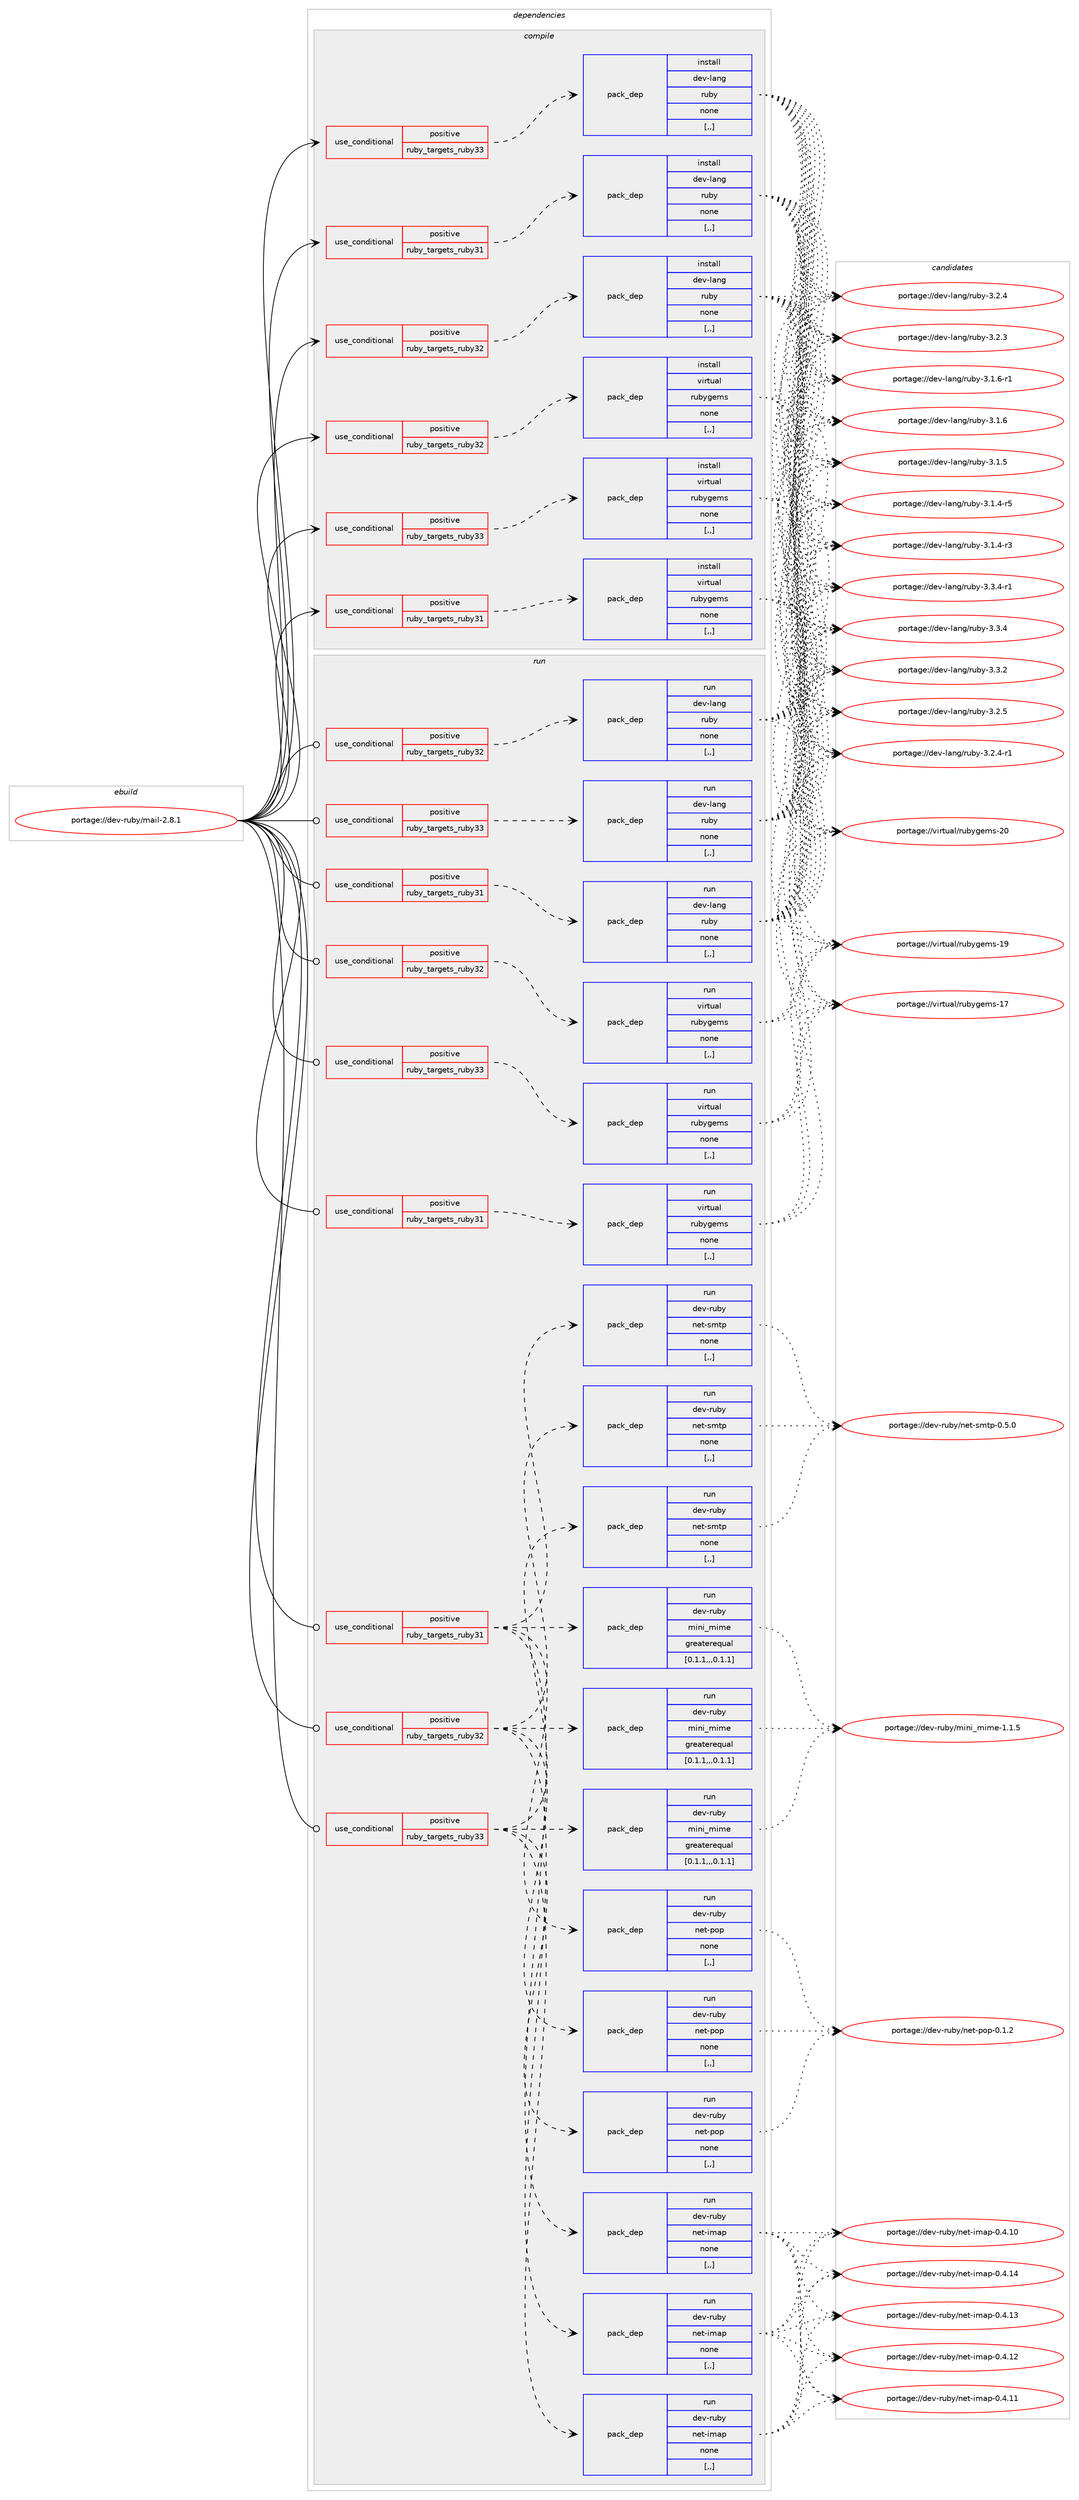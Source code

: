 digraph prolog {

# *************
# Graph options
# *************

newrank=true;
concentrate=true;
compound=true;
graph [rankdir=LR,fontname=Helvetica,fontsize=10,ranksep=1.5];#, ranksep=2.5, nodesep=0.2];
edge  [arrowhead=vee];
node  [fontname=Helvetica,fontsize=10];

# **********
# The ebuild
# **********

subgraph cluster_leftcol {
color=gray;
label=<<i>ebuild</i>>;
id [label="portage://dev-ruby/mail-2.8.1", color=red, width=4, href="../dev-ruby/mail-2.8.1.svg"];
}

# ****************
# The dependencies
# ****************

subgraph cluster_midcol {
color=gray;
label=<<i>dependencies</i>>;
subgraph cluster_compile {
fillcolor="#eeeeee";
style=filled;
label=<<i>compile</i>>;
subgraph cond50221 {
dependency189127 [label=<<TABLE BORDER="0" CELLBORDER="1" CELLSPACING="0" CELLPADDING="4"><TR><TD ROWSPAN="3" CELLPADDING="10">use_conditional</TD></TR><TR><TD>positive</TD></TR><TR><TD>ruby_targets_ruby31</TD></TR></TABLE>>, shape=none, color=red];
subgraph pack137568 {
dependency189128 [label=<<TABLE BORDER="0" CELLBORDER="1" CELLSPACING="0" CELLPADDING="4" WIDTH="220"><TR><TD ROWSPAN="6" CELLPADDING="30">pack_dep</TD></TR><TR><TD WIDTH="110">install</TD></TR><TR><TD>dev-lang</TD></TR><TR><TD>ruby</TD></TR><TR><TD>none</TD></TR><TR><TD>[,,]</TD></TR></TABLE>>, shape=none, color=blue];
}
dependency189127:e -> dependency189128:w [weight=20,style="dashed",arrowhead="vee"];
}
id:e -> dependency189127:w [weight=20,style="solid",arrowhead="vee"];
subgraph cond50222 {
dependency189129 [label=<<TABLE BORDER="0" CELLBORDER="1" CELLSPACING="0" CELLPADDING="4"><TR><TD ROWSPAN="3" CELLPADDING="10">use_conditional</TD></TR><TR><TD>positive</TD></TR><TR><TD>ruby_targets_ruby31</TD></TR></TABLE>>, shape=none, color=red];
subgraph pack137569 {
dependency189130 [label=<<TABLE BORDER="0" CELLBORDER="1" CELLSPACING="0" CELLPADDING="4" WIDTH="220"><TR><TD ROWSPAN="6" CELLPADDING="30">pack_dep</TD></TR><TR><TD WIDTH="110">install</TD></TR><TR><TD>virtual</TD></TR><TR><TD>rubygems</TD></TR><TR><TD>none</TD></TR><TR><TD>[,,]</TD></TR></TABLE>>, shape=none, color=blue];
}
dependency189129:e -> dependency189130:w [weight=20,style="dashed",arrowhead="vee"];
}
id:e -> dependency189129:w [weight=20,style="solid",arrowhead="vee"];
subgraph cond50223 {
dependency189131 [label=<<TABLE BORDER="0" CELLBORDER="1" CELLSPACING="0" CELLPADDING="4"><TR><TD ROWSPAN="3" CELLPADDING="10">use_conditional</TD></TR><TR><TD>positive</TD></TR><TR><TD>ruby_targets_ruby32</TD></TR></TABLE>>, shape=none, color=red];
subgraph pack137570 {
dependency189132 [label=<<TABLE BORDER="0" CELLBORDER="1" CELLSPACING="0" CELLPADDING="4" WIDTH="220"><TR><TD ROWSPAN="6" CELLPADDING="30">pack_dep</TD></TR><TR><TD WIDTH="110">install</TD></TR><TR><TD>dev-lang</TD></TR><TR><TD>ruby</TD></TR><TR><TD>none</TD></TR><TR><TD>[,,]</TD></TR></TABLE>>, shape=none, color=blue];
}
dependency189131:e -> dependency189132:w [weight=20,style="dashed",arrowhead="vee"];
}
id:e -> dependency189131:w [weight=20,style="solid",arrowhead="vee"];
subgraph cond50224 {
dependency189133 [label=<<TABLE BORDER="0" CELLBORDER="1" CELLSPACING="0" CELLPADDING="4"><TR><TD ROWSPAN="3" CELLPADDING="10">use_conditional</TD></TR><TR><TD>positive</TD></TR><TR><TD>ruby_targets_ruby32</TD></TR></TABLE>>, shape=none, color=red];
subgraph pack137571 {
dependency189134 [label=<<TABLE BORDER="0" CELLBORDER="1" CELLSPACING="0" CELLPADDING="4" WIDTH="220"><TR><TD ROWSPAN="6" CELLPADDING="30">pack_dep</TD></TR><TR><TD WIDTH="110">install</TD></TR><TR><TD>virtual</TD></TR><TR><TD>rubygems</TD></TR><TR><TD>none</TD></TR><TR><TD>[,,]</TD></TR></TABLE>>, shape=none, color=blue];
}
dependency189133:e -> dependency189134:w [weight=20,style="dashed",arrowhead="vee"];
}
id:e -> dependency189133:w [weight=20,style="solid",arrowhead="vee"];
subgraph cond50225 {
dependency189135 [label=<<TABLE BORDER="0" CELLBORDER="1" CELLSPACING="0" CELLPADDING="4"><TR><TD ROWSPAN="3" CELLPADDING="10">use_conditional</TD></TR><TR><TD>positive</TD></TR><TR><TD>ruby_targets_ruby33</TD></TR></TABLE>>, shape=none, color=red];
subgraph pack137572 {
dependency189136 [label=<<TABLE BORDER="0" CELLBORDER="1" CELLSPACING="0" CELLPADDING="4" WIDTH="220"><TR><TD ROWSPAN="6" CELLPADDING="30">pack_dep</TD></TR><TR><TD WIDTH="110">install</TD></TR><TR><TD>dev-lang</TD></TR><TR><TD>ruby</TD></TR><TR><TD>none</TD></TR><TR><TD>[,,]</TD></TR></TABLE>>, shape=none, color=blue];
}
dependency189135:e -> dependency189136:w [weight=20,style="dashed",arrowhead="vee"];
}
id:e -> dependency189135:w [weight=20,style="solid",arrowhead="vee"];
subgraph cond50226 {
dependency189137 [label=<<TABLE BORDER="0" CELLBORDER="1" CELLSPACING="0" CELLPADDING="4"><TR><TD ROWSPAN="3" CELLPADDING="10">use_conditional</TD></TR><TR><TD>positive</TD></TR><TR><TD>ruby_targets_ruby33</TD></TR></TABLE>>, shape=none, color=red];
subgraph pack137573 {
dependency189138 [label=<<TABLE BORDER="0" CELLBORDER="1" CELLSPACING="0" CELLPADDING="4" WIDTH="220"><TR><TD ROWSPAN="6" CELLPADDING="30">pack_dep</TD></TR><TR><TD WIDTH="110">install</TD></TR><TR><TD>virtual</TD></TR><TR><TD>rubygems</TD></TR><TR><TD>none</TD></TR><TR><TD>[,,]</TD></TR></TABLE>>, shape=none, color=blue];
}
dependency189137:e -> dependency189138:w [weight=20,style="dashed",arrowhead="vee"];
}
id:e -> dependency189137:w [weight=20,style="solid",arrowhead="vee"];
}
subgraph cluster_compileandrun {
fillcolor="#eeeeee";
style=filled;
label=<<i>compile and run</i>>;
}
subgraph cluster_run {
fillcolor="#eeeeee";
style=filled;
label=<<i>run</i>>;
subgraph cond50227 {
dependency189139 [label=<<TABLE BORDER="0" CELLBORDER="1" CELLSPACING="0" CELLPADDING="4"><TR><TD ROWSPAN="3" CELLPADDING="10">use_conditional</TD></TR><TR><TD>positive</TD></TR><TR><TD>ruby_targets_ruby31</TD></TR></TABLE>>, shape=none, color=red];
subgraph pack137574 {
dependency189140 [label=<<TABLE BORDER="0" CELLBORDER="1" CELLSPACING="0" CELLPADDING="4" WIDTH="220"><TR><TD ROWSPAN="6" CELLPADDING="30">pack_dep</TD></TR><TR><TD WIDTH="110">run</TD></TR><TR><TD>dev-lang</TD></TR><TR><TD>ruby</TD></TR><TR><TD>none</TD></TR><TR><TD>[,,]</TD></TR></TABLE>>, shape=none, color=blue];
}
dependency189139:e -> dependency189140:w [weight=20,style="dashed",arrowhead="vee"];
}
id:e -> dependency189139:w [weight=20,style="solid",arrowhead="odot"];
subgraph cond50228 {
dependency189141 [label=<<TABLE BORDER="0" CELLBORDER="1" CELLSPACING="0" CELLPADDING="4"><TR><TD ROWSPAN="3" CELLPADDING="10">use_conditional</TD></TR><TR><TD>positive</TD></TR><TR><TD>ruby_targets_ruby31</TD></TR></TABLE>>, shape=none, color=red];
subgraph pack137575 {
dependency189142 [label=<<TABLE BORDER="0" CELLBORDER="1" CELLSPACING="0" CELLPADDING="4" WIDTH="220"><TR><TD ROWSPAN="6" CELLPADDING="30">pack_dep</TD></TR><TR><TD WIDTH="110">run</TD></TR><TR><TD>dev-ruby</TD></TR><TR><TD>mini_mime</TD></TR><TR><TD>greaterequal</TD></TR><TR><TD>[0.1.1,,,0.1.1]</TD></TR></TABLE>>, shape=none, color=blue];
}
dependency189141:e -> dependency189142:w [weight=20,style="dashed",arrowhead="vee"];
subgraph pack137576 {
dependency189143 [label=<<TABLE BORDER="0" CELLBORDER="1" CELLSPACING="0" CELLPADDING="4" WIDTH="220"><TR><TD ROWSPAN="6" CELLPADDING="30">pack_dep</TD></TR><TR><TD WIDTH="110">run</TD></TR><TR><TD>dev-ruby</TD></TR><TR><TD>net-imap</TD></TR><TR><TD>none</TD></TR><TR><TD>[,,]</TD></TR></TABLE>>, shape=none, color=blue];
}
dependency189141:e -> dependency189143:w [weight=20,style="dashed",arrowhead="vee"];
subgraph pack137577 {
dependency189144 [label=<<TABLE BORDER="0" CELLBORDER="1" CELLSPACING="0" CELLPADDING="4" WIDTH="220"><TR><TD ROWSPAN="6" CELLPADDING="30">pack_dep</TD></TR><TR><TD WIDTH="110">run</TD></TR><TR><TD>dev-ruby</TD></TR><TR><TD>net-pop</TD></TR><TR><TD>none</TD></TR><TR><TD>[,,]</TD></TR></TABLE>>, shape=none, color=blue];
}
dependency189141:e -> dependency189144:w [weight=20,style="dashed",arrowhead="vee"];
subgraph pack137578 {
dependency189145 [label=<<TABLE BORDER="0" CELLBORDER="1" CELLSPACING="0" CELLPADDING="4" WIDTH="220"><TR><TD ROWSPAN="6" CELLPADDING="30">pack_dep</TD></TR><TR><TD WIDTH="110">run</TD></TR><TR><TD>dev-ruby</TD></TR><TR><TD>net-smtp</TD></TR><TR><TD>none</TD></TR><TR><TD>[,,]</TD></TR></TABLE>>, shape=none, color=blue];
}
dependency189141:e -> dependency189145:w [weight=20,style="dashed",arrowhead="vee"];
}
id:e -> dependency189141:w [weight=20,style="solid",arrowhead="odot"];
subgraph cond50229 {
dependency189146 [label=<<TABLE BORDER="0" CELLBORDER="1" CELLSPACING="0" CELLPADDING="4"><TR><TD ROWSPAN="3" CELLPADDING="10">use_conditional</TD></TR><TR><TD>positive</TD></TR><TR><TD>ruby_targets_ruby31</TD></TR></TABLE>>, shape=none, color=red];
subgraph pack137579 {
dependency189147 [label=<<TABLE BORDER="0" CELLBORDER="1" CELLSPACING="0" CELLPADDING="4" WIDTH="220"><TR><TD ROWSPAN="6" CELLPADDING="30">pack_dep</TD></TR><TR><TD WIDTH="110">run</TD></TR><TR><TD>virtual</TD></TR><TR><TD>rubygems</TD></TR><TR><TD>none</TD></TR><TR><TD>[,,]</TD></TR></TABLE>>, shape=none, color=blue];
}
dependency189146:e -> dependency189147:w [weight=20,style="dashed",arrowhead="vee"];
}
id:e -> dependency189146:w [weight=20,style="solid",arrowhead="odot"];
subgraph cond50230 {
dependency189148 [label=<<TABLE BORDER="0" CELLBORDER="1" CELLSPACING="0" CELLPADDING="4"><TR><TD ROWSPAN="3" CELLPADDING="10">use_conditional</TD></TR><TR><TD>positive</TD></TR><TR><TD>ruby_targets_ruby32</TD></TR></TABLE>>, shape=none, color=red];
subgraph pack137580 {
dependency189149 [label=<<TABLE BORDER="0" CELLBORDER="1" CELLSPACING="0" CELLPADDING="4" WIDTH="220"><TR><TD ROWSPAN="6" CELLPADDING="30">pack_dep</TD></TR><TR><TD WIDTH="110">run</TD></TR><TR><TD>dev-lang</TD></TR><TR><TD>ruby</TD></TR><TR><TD>none</TD></TR><TR><TD>[,,]</TD></TR></TABLE>>, shape=none, color=blue];
}
dependency189148:e -> dependency189149:w [weight=20,style="dashed",arrowhead="vee"];
}
id:e -> dependency189148:w [weight=20,style="solid",arrowhead="odot"];
subgraph cond50231 {
dependency189150 [label=<<TABLE BORDER="0" CELLBORDER="1" CELLSPACING="0" CELLPADDING="4"><TR><TD ROWSPAN="3" CELLPADDING="10">use_conditional</TD></TR><TR><TD>positive</TD></TR><TR><TD>ruby_targets_ruby32</TD></TR></TABLE>>, shape=none, color=red];
subgraph pack137581 {
dependency189151 [label=<<TABLE BORDER="0" CELLBORDER="1" CELLSPACING="0" CELLPADDING="4" WIDTH="220"><TR><TD ROWSPAN="6" CELLPADDING="30">pack_dep</TD></TR><TR><TD WIDTH="110">run</TD></TR><TR><TD>dev-ruby</TD></TR><TR><TD>mini_mime</TD></TR><TR><TD>greaterequal</TD></TR><TR><TD>[0.1.1,,,0.1.1]</TD></TR></TABLE>>, shape=none, color=blue];
}
dependency189150:e -> dependency189151:w [weight=20,style="dashed",arrowhead="vee"];
subgraph pack137582 {
dependency189152 [label=<<TABLE BORDER="0" CELLBORDER="1" CELLSPACING="0" CELLPADDING="4" WIDTH="220"><TR><TD ROWSPAN="6" CELLPADDING="30">pack_dep</TD></TR><TR><TD WIDTH="110">run</TD></TR><TR><TD>dev-ruby</TD></TR><TR><TD>net-imap</TD></TR><TR><TD>none</TD></TR><TR><TD>[,,]</TD></TR></TABLE>>, shape=none, color=blue];
}
dependency189150:e -> dependency189152:w [weight=20,style="dashed",arrowhead="vee"];
subgraph pack137583 {
dependency189153 [label=<<TABLE BORDER="0" CELLBORDER="1" CELLSPACING="0" CELLPADDING="4" WIDTH="220"><TR><TD ROWSPAN="6" CELLPADDING="30">pack_dep</TD></TR><TR><TD WIDTH="110">run</TD></TR><TR><TD>dev-ruby</TD></TR><TR><TD>net-pop</TD></TR><TR><TD>none</TD></TR><TR><TD>[,,]</TD></TR></TABLE>>, shape=none, color=blue];
}
dependency189150:e -> dependency189153:w [weight=20,style="dashed",arrowhead="vee"];
subgraph pack137584 {
dependency189154 [label=<<TABLE BORDER="0" CELLBORDER="1" CELLSPACING="0" CELLPADDING="4" WIDTH="220"><TR><TD ROWSPAN="6" CELLPADDING="30">pack_dep</TD></TR><TR><TD WIDTH="110">run</TD></TR><TR><TD>dev-ruby</TD></TR><TR><TD>net-smtp</TD></TR><TR><TD>none</TD></TR><TR><TD>[,,]</TD></TR></TABLE>>, shape=none, color=blue];
}
dependency189150:e -> dependency189154:w [weight=20,style="dashed",arrowhead="vee"];
}
id:e -> dependency189150:w [weight=20,style="solid",arrowhead="odot"];
subgraph cond50232 {
dependency189155 [label=<<TABLE BORDER="0" CELLBORDER="1" CELLSPACING="0" CELLPADDING="4"><TR><TD ROWSPAN="3" CELLPADDING="10">use_conditional</TD></TR><TR><TD>positive</TD></TR><TR><TD>ruby_targets_ruby32</TD></TR></TABLE>>, shape=none, color=red];
subgraph pack137585 {
dependency189156 [label=<<TABLE BORDER="0" CELLBORDER="1" CELLSPACING="0" CELLPADDING="4" WIDTH="220"><TR><TD ROWSPAN="6" CELLPADDING="30">pack_dep</TD></TR><TR><TD WIDTH="110">run</TD></TR><TR><TD>virtual</TD></TR><TR><TD>rubygems</TD></TR><TR><TD>none</TD></TR><TR><TD>[,,]</TD></TR></TABLE>>, shape=none, color=blue];
}
dependency189155:e -> dependency189156:w [weight=20,style="dashed",arrowhead="vee"];
}
id:e -> dependency189155:w [weight=20,style="solid",arrowhead="odot"];
subgraph cond50233 {
dependency189157 [label=<<TABLE BORDER="0" CELLBORDER="1" CELLSPACING="0" CELLPADDING="4"><TR><TD ROWSPAN="3" CELLPADDING="10">use_conditional</TD></TR><TR><TD>positive</TD></TR><TR><TD>ruby_targets_ruby33</TD></TR></TABLE>>, shape=none, color=red];
subgraph pack137586 {
dependency189158 [label=<<TABLE BORDER="0" CELLBORDER="1" CELLSPACING="0" CELLPADDING="4" WIDTH="220"><TR><TD ROWSPAN="6" CELLPADDING="30">pack_dep</TD></TR><TR><TD WIDTH="110">run</TD></TR><TR><TD>dev-lang</TD></TR><TR><TD>ruby</TD></TR><TR><TD>none</TD></TR><TR><TD>[,,]</TD></TR></TABLE>>, shape=none, color=blue];
}
dependency189157:e -> dependency189158:w [weight=20,style="dashed",arrowhead="vee"];
}
id:e -> dependency189157:w [weight=20,style="solid",arrowhead="odot"];
subgraph cond50234 {
dependency189159 [label=<<TABLE BORDER="0" CELLBORDER="1" CELLSPACING="0" CELLPADDING="4"><TR><TD ROWSPAN="3" CELLPADDING="10">use_conditional</TD></TR><TR><TD>positive</TD></TR><TR><TD>ruby_targets_ruby33</TD></TR></TABLE>>, shape=none, color=red];
subgraph pack137587 {
dependency189160 [label=<<TABLE BORDER="0" CELLBORDER="1" CELLSPACING="0" CELLPADDING="4" WIDTH="220"><TR><TD ROWSPAN="6" CELLPADDING="30">pack_dep</TD></TR><TR><TD WIDTH="110">run</TD></TR><TR><TD>dev-ruby</TD></TR><TR><TD>mini_mime</TD></TR><TR><TD>greaterequal</TD></TR><TR><TD>[0.1.1,,,0.1.1]</TD></TR></TABLE>>, shape=none, color=blue];
}
dependency189159:e -> dependency189160:w [weight=20,style="dashed",arrowhead="vee"];
subgraph pack137588 {
dependency189161 [label=<<TABLE BORDER="0" CELLBORDER="1" CELLSPACING="0" CELLPADDING="4" WIDTH="220"><TR><TD ROWSPAN="6" CELLPADDING="30">pack_dep</TD></TR><TR><TD WIDTH="110">run</TD></TR><TR><TD>dev-ruby</TD></TR><TR><TD>net-imap</TD></TR><TR><TD>none</TD></TR><TR><TD>[,,]</TD></TR></TABLE>>, shape=none, color=blue];
}
dependency189159:e -> dependency189161:w [weight=20,style="dashed",arrowhead="vee"];
subgraph pack137589 {
dependency189162 [label=<<TABLE BORDER="0" CELLBORDER="1" CELLSPACING="0" CELLPADDING="4" WIDTH="220"><TR><TD ROWSPAN="6" CELLPADDING="30">pack_dep</TD></TR><TR><TD WIDTH="110">run</TD></TR><TR><TD>dev-ruby</TD></TR><TR><TD>net-pop</TD></TR><TR><TD>none</TD></TR><TR><TD>[,,]</TD></TR></TABLE>>, shape=none, color=blue];
}
dependency189159:e -> dependency189162:w [weight=20,style="dashed",arrowhead="vee"];
subgraph pack137590 {
dependency189163 [label=<<TABLE BORDER="0" CELLBORDER="1" CELLSPACING="0" CELLPADDING="4" WIDTH="220"><TR><TD ROWSPAN="6" CELLPADDING="30">pack_dep</TD></TR><TR><TD WIDTH="110">run</TD></TR><TR><TD>dev-ruby</TD></TR><TR><TD>net-smtp</TD></TR><TR><TD>none</TD></TR><TR><TD>[,,]</TD></TR></TABLE>>, shape=none, color=blue];
}
dependency189159:e -> dependency189163:w [weight=20,style="dashed",arrowhead="vee"];
}
id:e -> dependency189159:w [weight=20,style="solid",arrowhead="odot"];
subgraph cond50235 {
dependency189164 [label=<<TABLE BORDER="0" CELLBORDER="1" CELLSPACING="0" CELLPADDING="4"><TR><TD ROWSPAN="3" CELLPADDING="10">use_conditional</TD></TR><TR><TD>positive</TD></TR><TR><TD>ruby_targets_ruby33</TD></TR></TABLE>>, shape=none, color=red];
subgraph pack137591 {
dependency189165 [label=<<TABLE BORDER="0" CELLBORDER="1" CELLSPACING="0" CELLPADDING="4" WIDTH="220"><TR><TD ROWSPAN="6" CELLPADDING="30">pack_dep</TD></TR><TR><TD WIDTH="110">run</TD></TR><TR><TD>virtual</TD></TR><TR><TD>rubygems</TD></TR><TR><TD>none</TD></TR><TR><TD>[,,]</TD></TR></TABLE>>, shape=none, color=blue];
}
dependency189164:e -> dependency189165:w [weight=20,style="dashed",arrowhead="vee"];
}
id:e -> dependency189164:w [weight=20,style="solid",arrowhead="odot"];
}
}

# **************
# The candidates
# **************

subgraph cluster_choices {
rank=same;
color=gray;
label=<<i>candidates</i>>;

subgraph choice137568 {
color=black;
nodesep=1;
choice100101118451089711010347114117981214551465146524511449 [label="portage://dev-lang/ruby-3.3.4-r1", color=red, width=4,href="../dev-lang/ruby-3.3.4-r1.svg"];
choice10010111845108971101034711411798121455146514652 [label="portage://dev-lang/ruby-3.3.4", color=red, width=4,href="../dev-lang/ruby-3.3.4.svg"];
choice10010111845108971101034711411798121455146514650 [label="portage://dev-lang/ruby-3.3.2", color=red, width=4,href="../dev-lang/ruby-3.3.2.svg"];
choice10010111845108971101034711411798121455146504653 [label="portage://dev-lang/ruby-3.2.5", color=red, width=4,href="../dev-lang/ruby-3.2.5.svg"];
choice100101118451089711010347114117981214551465046524511449 [label="portage://dev-lang/ruby-3.2.4-r1", color=red, width=4,href="../dev-lang/ruby-3.2.4-r1.svg"];
choice10010111845108971101034711411798121455146504652 [label="portage://dev-lang/ruby-3.2.4", color=red, width=4,href="../dev-lang/ruby-3.2.4.svg"];
choice10010111845108971101034711411798121455146504651 [label="portage://dev-lang/ruby-3.2.3", color=red, width=4,href="../dev-lang/ruby-3.2.3.svg"];
choice100101118451089711010347114117981214551464946544511449 [label="portage://dev-lang/ruby-3.1.6-r1", color=red, width=4,href="../dev-lang/ruby-3.1.6-r1.svg"];
choice10010111845108971101034711411798121455146494654 [label="portage://dev-lang/ruby-3.1.6", color=red, width=4,href="../dev-lang/ruby-3.1.6.svg"];
choice10010111845108971101034711411798121455146494653 [label="portage://dev-lang/ruby-3.1.5", color=red, width=4,href="../dev-lang/ruby-3.1.5.svg"];
choice100101118451089711010347114117981214551464946524511453 [label="portage://dev-lang/ruby-3.1.4-r5", color=red, width=4,href="../dev-lang/ruby-3.1.4-r5.svg"];
choice100101118451089711010347114117981214551464946524511451 [label="portage://dev-lang/ruby-3.1.4-r3", color=red, width=4,href="../dev-lang/ruby-3.1.4-r3.svg"];
dependency189128:e -> choice100101118451089711010347114117981214551465146524511449:w [style=dotted,weight="100"];
dependency189128:e -> choice10010111845108971101034711411798121455146514652:w [style=dotted,weight="100"];
dependency189128:e -> choice10010111845108971101034711411798121455146514650:w [style=dotted,weight="100"];
dependency189128:e -> choice10010111845108971101034711411798121455146504653:w [style=dotted,weight="100"];
dependency189128:e -> choice100101118451089711010347114117981214551465046524511449:w [style=dotted,weight="100"];
dependency189128:e -> choice10010111845108971101034711411798121455146504652:w [style=dotted,weight="100"];
dependency189128:e -> choice10010111845108971101034711411798121455146504651:w [style=dotted,weight="100"];
dependency189128:e -> choice100101118451089711010347114117981214551464946544511449:w [style=dotted,weight="100"];
dependency189128:e -> choice10010111845108971101034711411798121455146494654:w [style=dotted,weight="100"];
dependency189128:e -> choice10010111845108971101034711411798121455146494653:w [style=dotted,weight="100"];
dependency189128:e -> choice100101118451089711010347114117981214551464946524511453:w [style=dotted,weight="100"];
dependency189128:e -> choice100101118451089711010347114117981214551464946524511451:w [style=dotted,weight="100"];
}
subgraph choice137569 {
color=black;
nodesep=1;
choice118105114116117971084711411798121103101109115455048 [label="portage://virtual/rubygems-20", color=red, width=4,href="../virtual/rubygems-20.svg"];
choice118105114116117971084711411798121103101109115454957 [label="portage://virtual/rubygems-19", color=red, width=4,href="../virtual/rubygems-19.svg"];
choice118105114116117971084711411798121103101109115454955 [label="portage://virtual/rubygems-17", color=red, width=4,href="../virtual/rubygems-17.svg"];
dependency189130:e -> choice118105114116117971084711411798121103101109115455048:w [style=dotted,weight="100"];
dependency189130:e -> choice118105114116117971084711411798121103101109115454957:w [style=dotted,weight="100"];
dependency189130:e -> choice118105114116117971084711411798121103101109115454955:w [style=dotted,weight="100"];
}
subgraph choice137570 {
color=black;
nodesep=1;
choice100101118451089711010347114117981214551465146524511449 [label="portage://dev-lang/ruby-3.3.4-r1", color=red, width=4,href="../dev-lang/ruby-3.3.4-r1.svg"];
choice10010111845108971101034711411798121455146514652 [label="portage://dev-lang/ruby-3.3.4", color=red, width=4,href="../dev-lang/ruby-3.3.4.svg"];
choice10010111845108971101034711411798121455146514650 [label="portage://dev-lang/ruby-3.3.2", color=red, width=4,href="../dev-lang/ruby-3.3.2.svg"];
choice10010111845108971101034711411798121455146504653 [label="portage://dev-lang/ruby-3.2.5", color=red, width=4,href="../dev-lang/ruby-3.2.5.svg"];
choice100101118451089711010347114117981214551465046524511449 [label="portage://dev-lang/ruby-3.2.4-r1", color=red, width=4,href="../dev-lang/ruby-3.2.4-r1.svg"];
choice10010111845108971101034711411798121455146504652 [label="portage://dev-lang/ruby-3.2.4", color=red, width=4,href="../dev-lang/ruby-3.2.4.svg"];
choice10010111845108971101034711411798121455146504651 [label="portage://dev-lang/ruby-3.2.3", color=red, width=4,href="../dev-lang/ruby-3.2.3.svg"];
choice100101118451089711010347114117981214551464946544511449 [label="portage://dev-lang/ruby-3.1.6-r1", color=red, width=4,href="../dev-lang/ruby-3.1.6-r1.svg"];
choice10010111845108971101034711411798121455146494654 [label="portage://dev-lang/ruby-3.1.6", color=red, width=4,href="../dev-lang/ruby-3.1.6.svg"];
choice10010111845108971101034711411798121455146494653 [label="portage://dev-lang/ruby-3.1.5", color=red, width=4,href="../dev-lang/ruby-3.1.5.svg"];
choice100101118451089711010347114117981214551464946524511453 [label="portage://dev-lang/ruby-3.1.4-r5", color=red, width=4,href="../dev-lang/ruby-3.1.4-r5.svg"];
choice100101118451089711010347114117981214551464946524511451 [label="portage://dev-lang/ruby-3.1.4-r3", color=red, width=4,href="../dev-lang/ruby-3.1.4-r3.svg"];
dependency189132:e -> choice100101118451089711010347114117981214551465146524511449:w [style=dotted,weight="100"];
dependency189132:e -> choice10010111845108971101034711411798121455146514652:w [style=dotted,weight="100"];
dependency189132:e -> choice10010111845108971101034711411798121455146514650:w [style=dotted,weight="100"];
dependency189132:e -> choice10010111845108971101034711411798121455146504653:w [style=dotted,weight="100"];
dependency189132:e -> choice100101118451089711010347114117981214551465046524511449:w [style=dotted,weight="100"];
dependency189132:e -> choice10010111845108971101034711411798121455146504652:w [style=dotted,weight="100"];
dependency189132:e -> choice10010111845108971101034711411798121455146504651:w [style=dotted,weight="100"];
dependency189132:e -> choice100101118451089711010347114117981214551464946544511449:w [style=dotted,weight="100"];
dependency189132:e -> choice10010111845108971101034711411798121455146494654:w [style=dotted,weight="100"];
dependency189132:e -> choice10010111845108971101034711411798121455146494653:w [style=dotted,weight="100"];
dependency189132:e -> choice100101118451089711010347114117981214551464946524511453:w [style=dotted,weight="100"];
dependency189132:e -> choice100101118451089711010347114117981214551464946524511451:w [style=dotted,weight="100"];
}
subgraph choice137571 {
color=black;
nodesep=1;
choice118105114116117971084711411798121103101109115455048 [label="portage://virtual/rubygems-20", color=red, width=4,href="../virtual/rubygems-20.svg"];
choice118105114116117971084711411798121103101109115454957 [label="portage://virtual/rubygems-19", color=red, width=4,href="../virtual/rubygems-19.svg"];
choice118105114116117971084711411798121103101109115454955 [label="portage://virtual/rubygems-17", color=red, width=4,href="../virtual/rubygems-17.svg"];
dependency189134:e -> choice118105114116117971084711411798121103101109115455048:w [style=dotted,weight="100"];
dependency189134:e -> choice118105114116117971084711411798121103101109115454957:w [style=dotted,weight="100"];
dependency189134:e -> choice118105114116117971084711411798121103101109115454955:w [style=dotted,weight="100"];
}
subgraph choice137572 {
color=black;
nodesep=1;
choice100101118451089711010347114117981214551465146524511449 [label="portage://dev-lang/ruby-3.3.4-r1", color=red, width=4,href="../dev-lang/ruby-3.3.4-r1.svg"];
choice10010111845108971101034711411798121455146514652 [label="portage://dev-lang/ruby-3.3.4", color=red, width=4,href="../dev-lang/ruby-3.3.4.svg"];
choice10010111845108971101034711411798121455146514650 [label="portage://dev-lang/ruby-3.3.2", color=red, width=4,href="../dev-lang/ruby-3.3.2.svg"];
choice10010111845108971101034711411798121455146504653 [label="portage://dev-lang/ruby-3.2.5", color=red, width=4,href="../dev-lang/ruby-3.2.5.svg"];
choice100101118451089711010347114117981214551465046524511449 [label="portage://dev-lang/ruby-3.2.4-r1", color=red, width=4,href="../dev-lang/ruby-3.2.4-r1.svg"];
choice10010111845108971101034711411798121455146504652 [label="portage://dev-lang/ruby-3.2.4", color=red, width=4,href="../dev-lang/ruby-3.2.4.svg"];
choice10010111845108971101034711411798121455146504651 [label="portage://dev-lang/ruby-3.2.3", color=red, width=4,href="../dev-lang/ruby-3.2.3.svg"];
choice100101118451089711010347114117981214551464946544511449 [label="portage://dev-lang/ruby-3.1.6-r1", color=red, width=4,href="../dev-lang/ruby-3.1.6-r1.svg"];
choice10010111845108971101034711411798121455146494654 [label="portage://dev-lang/ruby-3.1.6", color=red, width=4,href="../dev-lang/ruby-3.1.6.svg"];
choice10010111845108971101034711411798121455146494653 [label="portage://dev-lang/ruby-3.1.5", color=red, width=4,href="../dev-lang/ruby-3.1.5.svg"];
choice100101118451089711010347114117981214551464946524511453 [label="portage://dev-lang/ruby-3.1.4-r5", color=red, width=4,href="../dev-lang/ruby-3.1.4-r5.svg"];
choice100101118451089711010347114117981214551464946524511451 [label="portage://dev-lang/ruby-3.1.4-r3", color=red, width=4,href="../dev-lang/ruby-3.1.4-r3.svg"];
dependency189136:e -> choice100101118451089711010347114117981214551465146524511449:w [style=dotted,weight="100"];
dependency189136:e -> choice10010111845108971101034711411798121455146514652:w [style=dotted,weight="100"];
dependency189136:e -> choice10010111845108971101034711411798121455146514650:w [style=dotted,weight="100"];
dependency189136:e -> choice10010111845108971101034711411798121455146504653:w [style=dotted,weight="100"];
dependency189136:e -> choice100101118451089711010347114117981214551465046524511449:w [style=dotted,weight="100"];
dependency189136:e -> choice10010111845108971101034711411798121455146504652:w [style=dotted,weight="100"];
dependency189136:e -> choice10010111845108971101034711411798121455146504651:w [style=dotted,weight="100"];
dependency189136:e -> choice100101118451089711010347114117981214551464946544511449:w [style=dotted,weight="100"];
dependency189136:e -> choice10010111845108971101034711411798121455146494654:w [style=dotted,weight="100"];
dependency189136:e -> choice10010111845108971101034711411798121455146494653:w [style=dotted,weight="100"];
dependency189136:e -> choice100101118451089711010347114117981214551464946524511453:w [style=dotted,weight="100"];
dependency189136:e -> choice100101118451089711010347114117981214551464946524511451:w [style=dotted,weight="100"];
}
subgraph choice137573 {
color=black;
nodesep=1;
choice118105114116117971084711411798121103101109115455048 [label="portage://virtual/rubygems-20", color=red, width=4,href="../virtual/rubygems-20.svg"];
choice118105114116117971084711411798121103101109115454957 [label="portage://virtual/rubygems-19", color=red, width=4,href="../virtual/rubygems-19.svg"];
choice118105114116117971084711411798121103101109115454955 [label="portage://virtual/rubygems-17", color=red, width=4,href="../virtual/rubygems-17.svg"];
dependency189138:e -> choice118105114116117971084711411798121103101109115455048:w [style=dotted,weight="100"];
dependency189138:e -> choice118105114116117971084711411798121103101109115454957:w [style=dotted,weight="100"];
dependency189138:e -> choice118105114116117971084711411798121103101109115454955:w [style=dotted,weight="100"];
}
subgraph choice137574 {
color=black;
nodesep=1;
choice100101118451089711010347114117981214551465146524511449 [label="portage://dev-lang/ruby-3.3.4-r1", color=red, width=4,href="../dev-lang/ruby-3.3.4-r1.svg"];
choice10010111845108971101034711411798121455146514652 [label="portage://dev-lang/ruby-3.3.4", color=red, width=4,href="../dev-lang/ruby-3.3.4.svg"];
choice10010111845108971101034711411798121455146514650 [label="portage://dev-lang/ruby-3.3.2", color=red, width=4,href="../dev-lang/ruby-3.3.2.svg"];
choice10010111845108971101034711411798121455146504653 [label="portage://dev-lang/ruby-3.2.5", color=red, width=4,href="../dev-lang/ruby-3.2.5.svg"];
choice100101118451089711010347114117981214551465046524511449 [label="portage://dev-lang/ruby-3.2.4-r1", color=red, width=4,href="../dev-lang/ruby-3.2.4-r1.svg"];
choice10010111845108971101034711411798121455146504652 [label="portage://dev-lang/ruby-3.2.4", color=red, width=4,href="../dev-lang/ruby-3.2.4.svg"];
choice10010111845108971101034711411798121455146504651 [label="portage://dev-lang/ruby-3.2.3", color=red, width=4,href="../dev-lang/ruby-3.2.3.svg"];
choice100101118451089711010347114117981214551464946544511449 [label="portage://dev-lang/ruby-3.1.6-r1", color=red, width=4,href="../dev-lang/ruby-3.1.6-r1.svg"];
choice10010111845108971101034711411798121455146494654 [label="portage://dev-lang/ruby-3.1.6", color=red, width=4,href="../dev-lang/ruby-3.1.6.svg"];
choice10010111845108971101034711411798121455146494653 [label="portage://dev-lang/ruby-3.1.5", color=red, width=4,href="../dev-lang/ruby-3.1.5.svg"];
choice100101118451089711010347114117981214551464946524511453 [label="portage://dev-lang/ruby-3.1.4-r5", color=red, width=4,href="../dev-lang/ruby-3.1.4-r5.svg"];
choice100101118451089711010347114117981214551464946524511451 [label="portage://dev-lang/ruby-3.1.4-r3", color=red, width=4,href="../dev-lang/ruby-3.1.4-r3.svg"];
dependency189140:e -> choice100101118451089711010347114117981214551465146524511449:w [style=dotted,weight="100"];
dependency189140:e -> choice10010111845108971101034711411798121455146514652:w [style=dotted,weight="100"];
dependency189140:e -> choice10010111845108971101034711411798121455146514650:w [style=dotted,weight="100"];
dependency189140:e -> choice10010111845108971101034711411798121455146504653:w [style=dotted,weight="100"];
dependency189140:e -> choice100101118451089711010347114117981214551465046524511449:w [style=dotted,weight="100"];
dependency189140:e -> choice10010111845108971101034711411798121455146504652:w [style=dotted,weight="100"];
dependency189140:e -> choice10010111845108971101034711411798121455146504651:w [style=dotted,weight="100"];
dependency189140:e -> choice100101118451089711010347114117981214551464946544511449:w [style=dotted,weight="100"];
dependency189140:e -> choice10010111845108971101034711411798121455146494654:w [style=dotted,weight="100"];
dependency189140:e -> choice10010111845108971101034711411798121455146494653:w [style=dotted,weight="100"];
dependency189140:e -> choice100101118451089711010347114117981214551464946524511453:w [style=dotted,weight="100"];
dependency189140:e -> choice100101118451089711010347114117981214551464946524511451:w [style=dotted,weight="100"];
}
subgraph choice137575 {
color=black;
nodesep=1;
choice10010111845114117981214710910511010595109105109101454946494653 [label="portage://dev-ruby/mini_mime-1.1.5", color=red, width=4,href="../dev-ruby/mini_mime-1.1.5.svg"];
dependency189142:e -> choice10010111845114117981214710910511010595109105109101454946494653:w [style=dotted,weight="100"];
}
subgraph choice137576 {
color=black;
nodesep=1;
choice100101118451141179812147110101116451051099711245484652464952 [label="portage://dev-ruby/net-imap-0.4.14", color=red, width=4,href="../dev-ruby/net-imap-0.4.14.svg"];
choice100101118451141179812147110101116451051099711245484652464951 [label="portage://dev-ruby/net-imap-0.4.13", color=red, width=4,href="../dev-ruby/net-imap-0.4.13.svg"];
choice100101118451141179812147110101116451051099711245484652464950 [label="portage://dev-ruby/net-imap-0.4.12", color=red, width=4,href="../dev-ruby/net-imap-0.4.12.svg"];
choice100101118451141179812147110101116451051099711245484652464949 [label="portage://dev-ruby/net-imap-0.4.11", color=red, width=4,href="../dev-ruby/net-imap-0.4.11.svg"];
choice100101118451141179812147110101116451051099711245484652464948 [label="portage://dev-ruby/net-imap-0.4.10", color=red, width=4,href="../dev-ruby/net-imap-0.4.10.svg"];
dependency189143:e -> choice100101118451141179812147110101116451051099711245484652464952:w [style=dotted,weight="100"];
dependency189143:e -> choice100101118451141179812147110101116451051099711245484652464951:w [style=dotted,weight="100"];
dependency189143:e -> choice100101118451141179812147110101116451051099711245484652464950:w [style=dotted,weight="100"];
dependency189143:e -> choice100101118451141179812147110101116451051099711245484652464949:w [style=dotted,weight="100"];
dependency189143:e -> choice100101118451141179812147110101116451051099711245484652464948:w [style=dotted,weight="100"];
}
subgraph choice137577 {
color=black;
nodesep=1;
choice10010111845114117981214711010111645112111112454846494650 [label="portage://dev-ruby/net-pop-0.1.2", color=red, width=4,href="../dev-ruby/net-pop-0.1.2.svg"];
dependency189144:e -> choice10010111845114117981214711010111645112111112454846494650:w [style=dotted,weight="100"];
}
subgraph choice137578 {
color=black;
nodesep=1;
choice10010111845114117981214711010111645115109116112454846534648 [label="portage://dev-ruby/net-smtp-0.5.0", color=red, width=4,href="../dev-ruby/net-smtp-0.5.0.svg"];
dependency189145:e -> choice10010111845114117981214711010111645115109116112454846534648:w [style=dotted,weight="100"];
}
subgraph choice137579 {
color=black;
nodesep=1;
choice118105114116117971084711411798121103101109115455048 [label="portage://virtual/rubygems-20", color=red, width=4,href="../virtual/rubygems-20.svg"];
choice118105114116117971084711411798121103101109115454957 [label="portage://virtual/rubygems-19", color=red, width=4,href="../virtual/rubygems-19.svg"];
choice118105114116117971084711411798121103101109115454955 [label="portage://virtual/rubygems-17", color=red, width=4,href="../virtual/rubygems-17.svg"];
dependency189147:e -> choice118105114116117971084711411798121103101109115455048:w [style=dotted,weight="100"];
dependency189147:e -> choice118105114116117971084711411798121103101109115454957:w [style=dotted,weight="100"];
dependency189147:e -> choice118105114116117971084711411798121103101109115454955:w [style=dotted,weight="100"];
}
subgraph choice137580 {
color=black;
nodesep=1;
choice100101118451089711010347114117981214551465146524511449 [label="portage://dev-lang/ruby-3.3.4-r1", color=red, width=4,href="../dev-lang/ruby-3.3.4-r1.svg"];
choice10010111845108971101034711411798121455146514652 [label="portage://dev-lang/ruby-3.3.4", color=red, width=4,href="../dev-lang/ruby-3.3.4.svg"];
choice10010111845108971101034711411798121455146514650 [label="portage://dev-lang/ruby-3.3.2", color=red, width=4,href="../dev-lang/ruby-3.3.2.svg"];
choice10010111845108971101034711411798121455146504653 [label="portage://dev-lang/ruby-3.2.5", color=red, width=4,href="../dev-lang/ruby-3.2.5.svg"];
choice100101118451089711010347114117981214551465046524511449 [label="portage://dev-lang/ruby-3.2.4-r1", color=red, width=4,href="../dev-lang/ruby-3.2.4-r1.svg"];
choice10010111845108971101034711411798121455146504652 [label="portage://dev-lang/ruby-3.2.4", color=red, width=4,href="../dev-lang/ruby-3.2.4.svg"];
choice10010111845108971101034711411798121455146504651 [label="portage://dev-lang/ruby-3.2.3", color=red, width=4,href="../dev-lang/ruby-3.2.3.svg"];
choice100101118451089711010347114117981214551464946544511449 [label="portage://dev-lang/ruby-3.1.6-r1", color=red, width=4,href="../dev-lang/ruby-3.1.6-r1.svg"];
choice10010111845108971101034711411798121455146494654 [label="portage://dev-lang/ruby-3.1.6", color=red, width=4,href="../dev-lang/ruby-3.1.6.svg"];
choice10010111845108971101034711411798121455146494653 [label="portage://dev-lang/ruby-3.1.5", color=red, width=4,href="../dev-lang/ruby-3.1.5.svg"];
choice100101118451089711010347114117981214551464946524511453 [label="portage://dev-lang/ruby-3.1.4-r5", color=red, width=4,href="../dev-lang/ruby-3.1.4-r5.svg"];
choice100101118451089711010347114117981214551464946524511451 [label="portage://dev-lang/ruby-3.1.4-r3", color=red, width=4,href="../dev-lang/ruby-3.1.4-r3.svg"];
dependency189149:e -> choice100101118451089711010347114117981214551465146524511449:w [style=dotted,weight="100"];
dependency189149:e -> choice10010111845108971101034711411798121455146514652:w [style=dotted,weight="100"];
dependency189149:e -> choice10010111845108971101034711411798121455146514650:w [style=dotted,weight="100"];
dependency189149:e -> choice10010111845108971101034711411798121455146504653:w [style=dotted,weight="100"];
dependency189149:e -> choice100101118451089711010347114117981214551465046524511449:w [style=dotted,weight="100"];
dependency189149:e -> choice10010111845108971101034711411798121455146504652:w [style=dotted,weight="100"];
dependency189149:e -> choice10010111845108971101034711411798121455146504651:w [style=dotted,weight="100"];
dependency189149:e -> choice100101118451089711010347114117981214551464946544511449:w [style=dotted,weight="100"];
dependency189149:e -> choice10010111845108971101034711411798121455146494654:w [style=dotted,weight="100"];
dependency189149:e -> choice10010111845108971101034711411798121455146494653:w [style=dotted,weight="100"];
dependency189149:e -> choice100101118451089711010347114117981214551464946524511453:w [style=dotted,weight="100"];
dependency189149:e -> choice100101118451089711010347114117981214551464946524511451:w [style=dotted,weight="100"];
}
subgraph choice137581 {
color=black;
nodesep=1;
choice10010111845114117981214710910511010595109105109101454946494653 [label="portage://dev-ruby/mini_mime-1.1.5", color=red, width=4,href="../dev-ruby/mini_mime-1.1.5.svg"];
dependency189151:e -> choice10010111845114117981214710910511010595109105109101454946494653:w [style=dotted,weight="100"];
}
subgraph choice137582 {
color=black;
nodesep=1;
choice100101118451141179812147110101116451051099711245484652464952 [label="portage://dev-ruby/net-imap-0.4.14", color=red, width=4,href="../dev-ruby/net-imap-0.4.14.svg"];
choice100101118451141179812147110101116451051099711245484652464951 [label="portage://dev-ruby/net-imap-0.4.13", color=red, width=4,href="../dev-ruby/net-imap-0.4.13.svg"];
choice100101118451141179812147110101116451051099711245484652464950 [label="portage://dev-ruby/net-imap-0.4.12", color=red, width=4,href="../dev-ruby/net-imap-0.4.12.svg"];
choice100101118451141179812147110101116451051099711245484652464949 [label="portage://dev-ruby/net-imap-0.4.11", color=red, width=4,href="../dev-ruby/net-imap-0.4.11.svg"];
choice100101118451141179812147110101116451051099711245484652464948 [label="portage://dev-ruby/net-imap-0.4.10", color=red, width=4,href="../dev-ruby/net-imap-0.4.10.svg"];
dependency189152:e -> choice100101118451141179812147110101116451051099711245484652464952:w [style=dotted,weight="100"];
dependency189152:e -> choice100101118451141179812147110101116451051099711245484652464951:w [style=dotted,weight="100"];
dependency189152:e -> choice100101118451141179812147110101116451051099711245484652464950:w [style=dotted,weight="100"];
dependency189152:e -> choice100101118451141179812147110101116451051099711245484652464949:w [style=dotted,weight="100"];
dependency189152:e -> choice100101118451141179812147110101116451051099711245484652464948:w [style=dotted,weight="100"];
}
subgraph choice137583 {
color=black;
nodesep=1;
choice10010111845114117981214711010111645112111112454846494650 [label="portage://dev-ruby/net-pop-0.1.2", color=red, width=4,href="../dev-ruby/net-pop-0.1.2.svg"];
dependency189153:e -> choice10010111845114117981214711010111645112111112454846494650:w [style=dotted,weight="100"];
}
subgraph choice137584 {
color=black;
nodesep=1;
choice10010111845114117981214711010111645115109116112454846534648 [label="portage://dev-ruby/net-smtp-0.5.0", color=red, width=4,href="../dev-ruby/net-smtp-0.5.0.svg"];
dependency189154:e -> choice10010111845114117981214711010111645115109116112454846534648:w [style=dotted,weight="100"];
}
subgraph choice137585 {
color=black;
nodesep=1;
choice118105114116117971084711411798121103101109115455048 [label="portage://virtual/rubygems-20", color=red, width=4,href="../virtual/rubygems-20.svg"];
choice118105114116117971084711411798121103101109115454957 [label="portage://virtual/rubygems-19", color=red, width=4,href="../virtual/rubygems-19.svg"];
choice118105114116117971084711411798121103101109115454955 [label="portage://virtual/rubygems-17", color=red, width=4,href="../virtual/rubygems-17.svg"];
dependency189156:e -> choice118105114116117971084711411798121103101109115455048:w [style=dotted,weight="100"];
dependency189156:e -> choice118105114116117971084711411798121103101109115454957:w [style=dotted,weight="100"];
dependency189156:e -> choice118105114116117971084711411798121103101109115454955:w [style=dotted,weight="100"];
}
subgraph choice137586 {
color=black;
nodesep=1;
choice100101118451089711010347114117981214551465146524511449 [label="portage://dev-lang/ruby-3.3.4-r1", color=red, width=4,href="../dev-lang/ruby-3.3.4-r1.svg"];
choice10010111845108971101034711411798121455146514652 [label="portage://dev-lang/ruby-3.3.4", color=red, width=4,href="../dev-lang/ruby-3.3.4.svg"];
choice10010111845108971101034711411798121455146514650 [label="portage://dev-lang/ruby-3.3.2", color=red, width=4,href="../dev-lang/ruby-3.3.2.svg"];
choice10010111845108971101034711411798121455146504653 [label="portage://dev-lang/ruby-3.2.5", color=red, width=4,href="../dev-lang/ruby-3.2.5.svg"];
choice100101118451089711010347114117981214551465046524511449 [label="portage://dev-lang/ruby-3.2.4-r1", color=red, width=4,href="../dev-lang/ruby-3.2.4-r1.svg"];
choice10010111845108971101034711411798121455146504652 [label="portage://dev-lang/ruby-3.2.4", color=red, width=4,href="../dev-lang/ruby-3.2.4.svg"];
choice10010111845108971101034711411798121455146504651 [label="portage://dev-lang/ruby-3.2.3", color=red, width=4,href="../dev-lang/ruby-3.2.3.svg"];
choice100101118451089711010347114117981214551464946544511449 [label="portage://dev-lang/ruby-3.1.6-r1", color=red, width=4,href="../dev-lang/ruby-3.1.6-r1.svg"];
choice10010111845108971101034711411798121455146494654 [label="portage://dev-lang/ruby-3.1.6", color=red, width=4,href="../dev-lang/ruby-3.1.6.svg"];
choice10010111845108971101034711411798121455146494653 [label="portage://dev-lang/ruby-3.1.5", color=red, width=4,href="../dev-lang/ruby-3.1.5.svg"];
choice100101118451089711010347114117981214551464946524511453 [label="portage://dev-lang/ruby-3.1.4-r5", color=red, width=4,href="../dev-lang/ruby-3.1.4-r5.svg"];
choice100101118451089711010347114117981214551464946524511451 [label="portage://dev-lang/ruby-3.1.4-r3", color=red, width=4,href="../dev-lang/ruby-3.1.4-r3.svg"];
dependency189158:e -> choice100101118451089711010347114117981214551465146524511449:w [style=dotted,weight="100"];
dependency189158:e -> choice10010111845108971101034711411798121455146514652:w [style=dotted,weight="100"];
dependency189158:e -> choice10010111845108971101034711411798121455146514650:w [style=dotted,weight="100"];
dependency189158:e -> choice10010111845108971101034711411798121455146504653:w [style=dotted,weight="100"];
dependency189158:e -> choice100101118451089711010347114117981214551465046524511449:w [style=dotted,weight="100"];
dependency189158:e -> choice10010111845108971101034711411798121455146504652:w [style=dotted,weight="100"];
dependency189158:e -> choice10010111845108971101034711411798121455146504651:w [style=dotted,weight="100"];
dependency189158:e -> choice100101118451089711010347114117981214551464946544511449:w [style=dotted,weight="100"];
dependency189158:e -> choice10010111845108971101034711411798121455146494654:w [style=dotted,weight="100"];
dependency189158:e -> choice10010111845108971101034711411798121455146494653:w [style=dotted,weight="100"];
dependency189158:e -> choice100101118451089711010347114117981214551464946524511453:w [style=dotted,weight="100"];
dependency189158:e -> choice100101118451089711010347114117981214551464946524511451:w [style=dotted,weight="100"];
}
subgraph choice137587 {
color=black;
nodesep=1;
choice10010111845114117981214710910511010595109105109101454946494653 [label="portage://dev-ruby/mini_mime-1.1.5", color=red, width=4,href="../dev-ruby/mini_mime-1.1.5.svg"];
dependency189160:e -> choice10010111845114117981214710910511010595109105109101454946494653:w [style=dotted,weight="100"];
}
subgraph choice137588 {
color=black;
nodesep=1;
choice100101118451141179812147110101116451051099711245484652464952 [label="portage://dev-ruby/net-imap-0.4.14", color=red, width=4,href="../dev-ruby/net-imap-0.4.14.svg"];
choice100101118451141179812147110101116451051099711245484652464951 [label="portage://dev-ruby/net-imap-0.4.13", color=red, width=4,href="../dev-ruby/net-imap-0.4.13.svg"];
choice100101118451141179812147110101116451051099711245484652464950 [label="portage://dev-ruby/net-imap-0.4.12", color=red, width=4,href="../dev-ruby/net-imap-0.4.12.svg"];
choice100101118451141179812147110101116451051099711245484652464949 [label="portage://dev-ruby/net-imap-0.4.11", color=red, width=4,href="../dev-ruby/net-imap-0.4.11.svg"];
choice100101118451141179812147110101116451051099711245484652464948 [label="portage://dev-ruby/net-imap-0.4.10", color=red, width=4,href="../dev-ruby/net-imap-0.4.10.svg"];
dependency189161:e -> choice100101118451141179812147110101116451051099711245484652464952:w [style=dotted,weight="100"];
dependency189161:e -> choice100101118451141179812147110101116451051099711245484652464951:w [style=dotted,weight="100"];
dependency189161:e -> choice100101118451141179812147110101116451051099711245484652464950:w [style=dotted,weight="100"];
dependency189161:e -> choice100101118451141179812147110101116451051099711245484652464949:w [style=dotted,weight="100"];
dependency189161:e -> choice100101118451141179812147110101116451051099711245484652464948:w [style=dotted,weight="100"];
}
subgraph choice137589 {
color=black;
nodesep=1;
choice10010111845114117981214711010111645112111112454846494650 [label="portage://dev-ruby/net-pop-0.1.2", color=red, width=4,href="../dev-ruby/net-pop-0.1.2.svg"];
dependency189162:e -> choice10010111845114117981214711010111645112111112454846494650:w [style=dotted,weight="100"];
}
subgraph choice137590 {
color=black;
nodesep=1;
choice10010111845114117981214711010111645115109116112454846534648 [label="portage://dev-ruby/net-smtp-0.5.0", color=red, width=4,href="../dev-ruby/net-smtp-0.5.0.svg"];
dependency189163:e -> choice10010111845114117981214711010111645115109116112454846534648:w [style=dotted,weight="100"];
}
subgraph choice137591 {
color=black;
nodesep=1;
choice118105114116117971084711411798121103101109115455048 [label="portage://virtual/rubygems-20", color=red, width=4,href="../virtual/rubygems-20.svg"];
choice118105114116117971084711411798121103101109115454957 [label="portage://virtual/rubygems-19", color=red, width=4,href="../virtual/rubygems-19.svg"];
choice118105114116117971084711411798121103101109115454955 [label="portage://virtual/rubygems-17", color=red, width=4,href="../virtual/rubygems-17.svg"];
dependency189165:e -> choice118105114116117971084711411798121103101109115455048:w [style=dotted,weight="100"];
dependency189165:e -> choice118105114116117971084711411798121103101109115454957:w [style=dotted,weight="100"];
dependency189165:e -> choice118105114116117971084711411798121103101109115454955:w [style=dotted,weight="100"];
}
}

}
